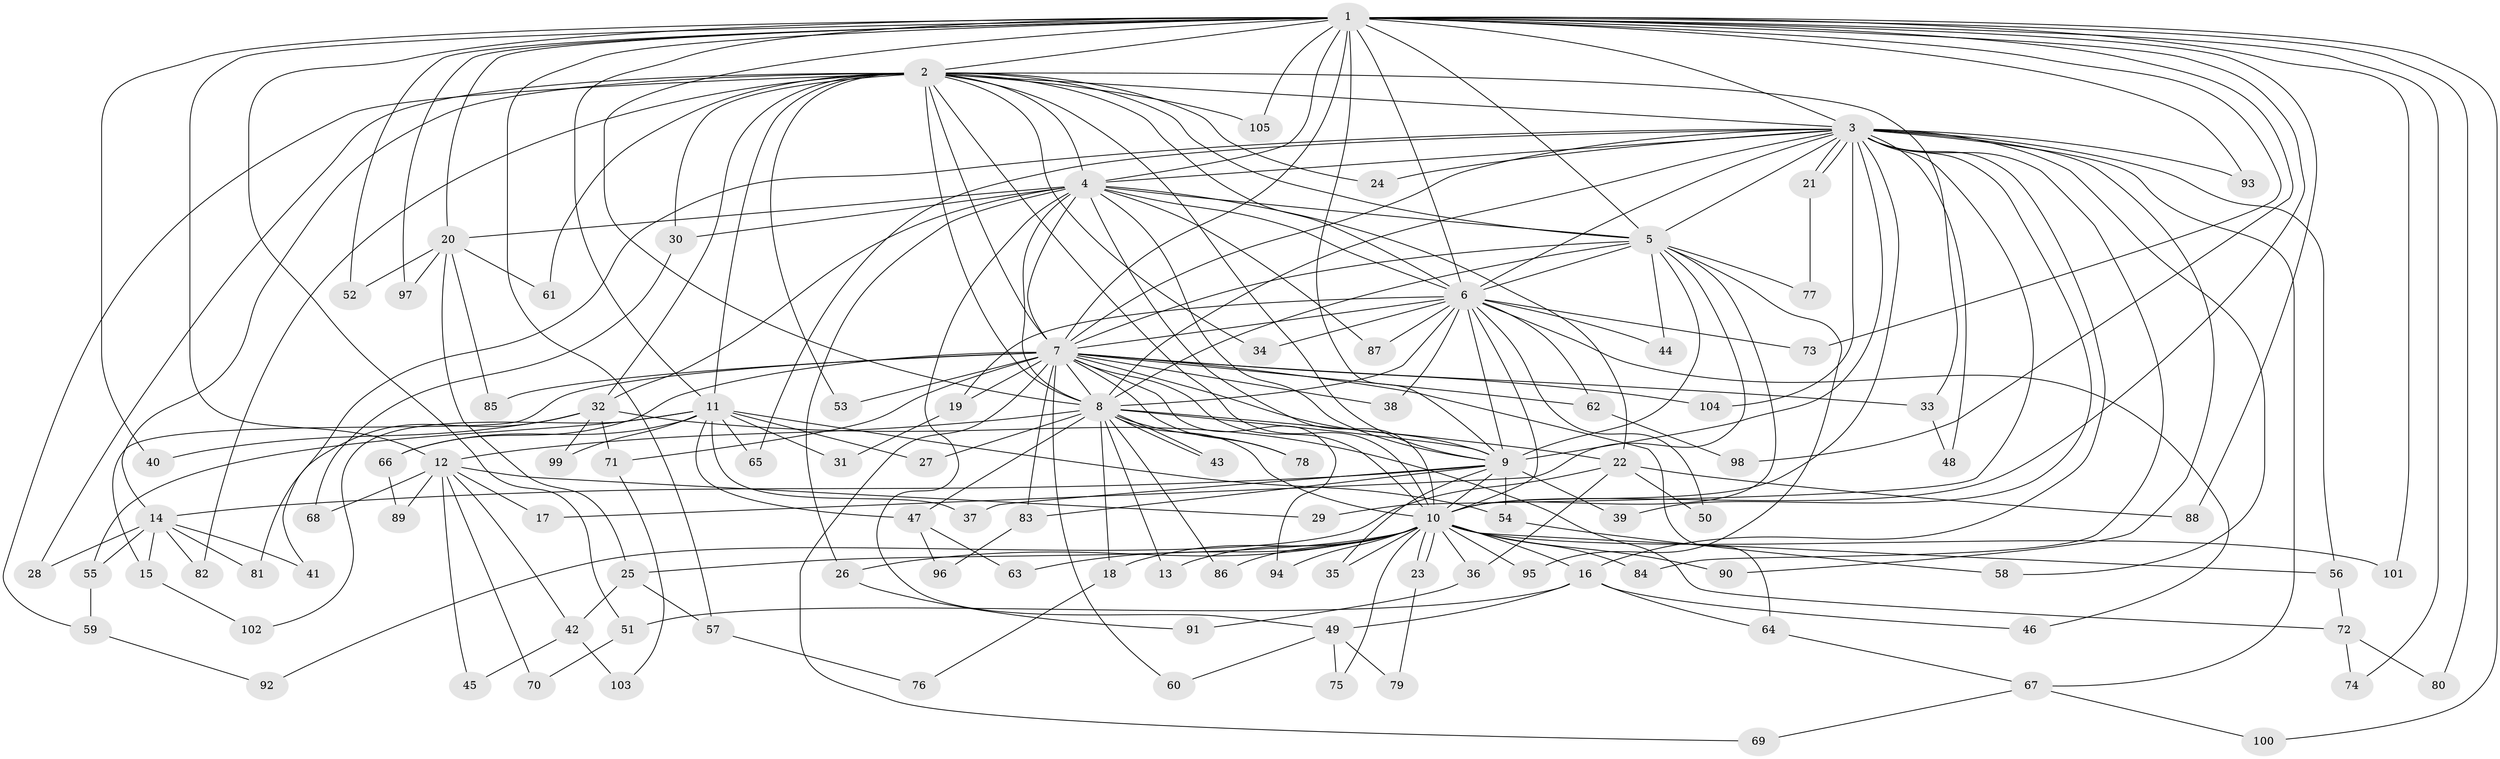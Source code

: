 // coarse degree distribution, {17: 0.023809523809523808, 16: 0.07142857142857142, 21: 0.023809523809523808, 10: 0.07142857142857142, 15: 0.023809523809523808, 13: 0.023809523809523808, 6: 0.07142857142857142, 3: 0.21428571428571427, 11: 0.023809523809523808, 2: 0.19047619047619047, 4: 0.09523809523809523, 5: 0.07142857142857142, 7: 0.023809523809523808, 9: 0.023809523809523808, 1: 0.023809523809523808, 8: 0.023809523809523808}
// Generated by graph-tools (version 1.1) at 2025/49/03/04/25 22:49:17]
// undirected, 105 vertices, 235 edges
graph export_dot {
  node [color=gray90,style=filled];
  1;
  2;
  3;
  4;
  5;
  6;
  7;
  8;
  9;
  10;
  11;
  12;
  13;
  14;
  15;
  16;
  17;
  18;
  19;
  20;
  21;
  22;
  23;
  24;
  25;
  26;
  27;
  28;
  29;
  30;
  31;
  32;
  33;
  34;
  35;
  36;
  37;
  38;
  39;
  40;
  41;
  42;
  43;
  44;
  45;
  46;
  47;
  48;
  49;
  50;
  51;
  52;
  53;
  54;
  55;
  56;
  57;
  58;
  59;
  60;
  61;
  62;
  63;
  64;
  65;
  66;
  67;
  68;
  69;
  70;
  71;
  72;
  73;
  74;
  75;
  76;
  77;
  78;
  79;
  80;
  81;
  82;
  83;
  84;
  85;
  86;
  87;
  88;
  89;
  90;
  91;
  92;
  93;
  94;
  95;
  96;
  97;
  98;
  99;
  100;
  101;
  102;
  103;
  104;
  105;
  1 -- 2;
  1 -- 3;
  1 -- 4;
  1 -- 5;
  1 -- 6;
  1 -- 7;
  1 -- 8;
  1 -- 9;
  1 -- 10;
  1 -- 11;
  1 -- 12;
  1 -- 20;
  1 -- 40;
  1 -- 51;
  1 -- 52;
  1 -- 57;
  1 -- 73;
  1 -- 74;
  1 -- 80;
  1 -- 88;
  1 -- 93;
  1 -- 97;
  1 -- 98;
  1 -- 100;
  1 -- 101;
  1 -- 105;
  2 -- 3;
  2 -- 4;
  2 -- 5;
  2 -- 6;
  2 -- 7;
  2 -- 8;
  2 -- 9;
  2 -- 10;
  2 -- 11;
  2 -- 14;
  2 -- 24;
  2 -- 28;
  2 -- 30;
  2 -- 32;
  2 -- 33;
  2 -- 34;
  2 -- 53;
  2 -- 59;
  2 -- 61;
  2 -- 82;
  2 -- 105;
  3 -- 4;
  3 -- 5;
  3 -- 6;
  3 -- 7;
  3 -- 8;
  3 -- 9;
  3 -- 10;
  3 -- 16;
  3 -- 21;
  3 -- 21;
  3 -- 24;
  3 -- 29;
  3 -- 39;
  3 -- 48;
  3 -- 56;
  3 -- 58;
  3 -- 65;
  3 -- 67;
  3 -- 81;
  3 -- 84;
  3 -- 90;
  3 -- 93;
  3 -- 104;
  4 -- 5;
  4 -- 6;
  4 -- 7;
  4 -- 8;
  4 -- 9;
  4 -- 10;
  4 -- 20;
  4 -- 22;
  4 -- 26;
  4 -- 30;
  4 -- 32;
  4 -- 49;
  4 -- 87;
  5 -- 6;
  5 -- 7;
  5 -- 8;
  5 -- 9;
  5 -- 10;
  5 -- 17;
  5 -- 44;
  5 -- 77;
  5 -- 95;
  6 -- 7;
  6 -- 8;
  6 -- 9;
  6 -- 10;
  6 -- 19;
  6 -- 34;
  6 -- 38;
  6 -- 44;
  6 -- 46;
  6 -- 50;
  6 -- 62;
  6 -- 73;
  6 -- 87;
  7 -- 8;
  7 -- 9;
  7 -- 10;
  7 -- 15;
  7 -- 19;
  7 -- 33;
  7 -- 38;
  7 -- 53;
  7 -- 60;
  7 -- 62;
  7 -- 64;
  7 -- 66;
  7 -- 69;
  7 -- 71;
  7 -- 78;
  7 -- 83;
  7 -- 85;
  7 -- 94;
  7 -- 104;
  8 -- 9;
  8 -- 10;
  8 -- 12;
  8 -- 13;
  8 -- 18;
  8 -- 22;
  8 -- 27;
  8 -- 43;
  8 -- 43;
  8 -- 47;
  8 -- 78;
  8 -- 86;
  9 -- 10;
  9 -- 14;
  9 -- 35;
  9 -- 37;
  9 -- 39;
  9 -- 54;
  9 -- 83;
  10 -- 13;
  10 -- 16;
  10 -- 18;
  10 -- 23;
  10 -- 23;
  10 -- 25;
  10 -- 26;
  10 -- 35;
  10 -- 36;
  10 -- 56;
  10 -- 63;
  10 -- 75;
  10 -- 84;
  10 -- 86;
  10 -- 90;
  10 -- 94;
  10 -- 95;
  10 -- 101;
  11 -- 27;
  11 -- 31;
  11 -- 37;
  11 -- 47;
  11 -- 54;
  11 -- 55;
  11 -- 65;
  11 -- 66;
  11 -- 99;
  11 -- 102;
  12 -- 17;
  12 -- 29;
  12 -- 42;
  12 -- 45;
  12 -- 68;
  12 -- 70;
  12 -- 89;
  14 -- 15;
  14 -- 28;
  14 -- 41;
  14 -- 55;
  14 -- 81;
  14 -- 82;
  15 -- 102;
  16 -- 46;
  16 -- 49;
  16 -- 51;
  16 -- 64;
  18 -- 76;
  19 -- 31;
  20 -- 25;
  20 -- 52;
  20 -- 61;
  20 -- 85;
  20 -- 97;
  21 -- 77;
  22 -- 36;
  22 -- 50;
  22 -- 88;
  22 -- 92;
  23 -- 79;
  25 -- 42;
  25 -- 57;
  26 -- 91;
  30 -- 68;
  32 -- 40;
  32 -- 41;
  32 -- 71;
  32 -- 72;
  32 -- 99;
  33 -- 48;
  36 -- 91;
  42 -- 45;
  42 -- 103;
  47 -- 63;
  47 -- 96;
  49 -- 60;
  49 -- 75;
  49 -- 79;
  51 -- 70;
  54 -- 58;
  55 -- 59;
  56 -- 72;
  57 -- 76;
  59 -- 92;
  62 -- 98;
  64 -- 67;
  66 -- 89;
  67 -- 69;
  67 -- 100;
  71 -- 103;
  72 -- 74;
  72 -- 80;
  83 -- 96;
}
